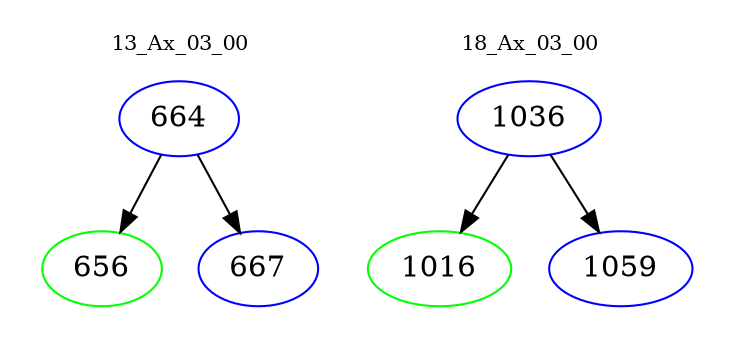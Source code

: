 digraph{
subgraph cluster_0 {
color = white
label = "13_Ax_03_00";
fontsize=10;
T0_664 [label="664", color="blue"]
T0_664 -> T0_656 [color="black"]
T0_656 [label="656", color="green"]
T0_664 -> T0_667 [color="black"]
T0_667 [label="667", color="blue"]
}
subgraph cluster_1 {
color = white
label = "18_Ax_03_00";
fontsize=10;
T1_1036 [label="1036", color="blue"]
T1_1036 -> T1_1016 [color="black"]
T1_1016 [label="1016", color="green"]
T1_1036 -> T1_1059 [color="black"]
T1_1059 [label="1059", color="blue"]
}
}
